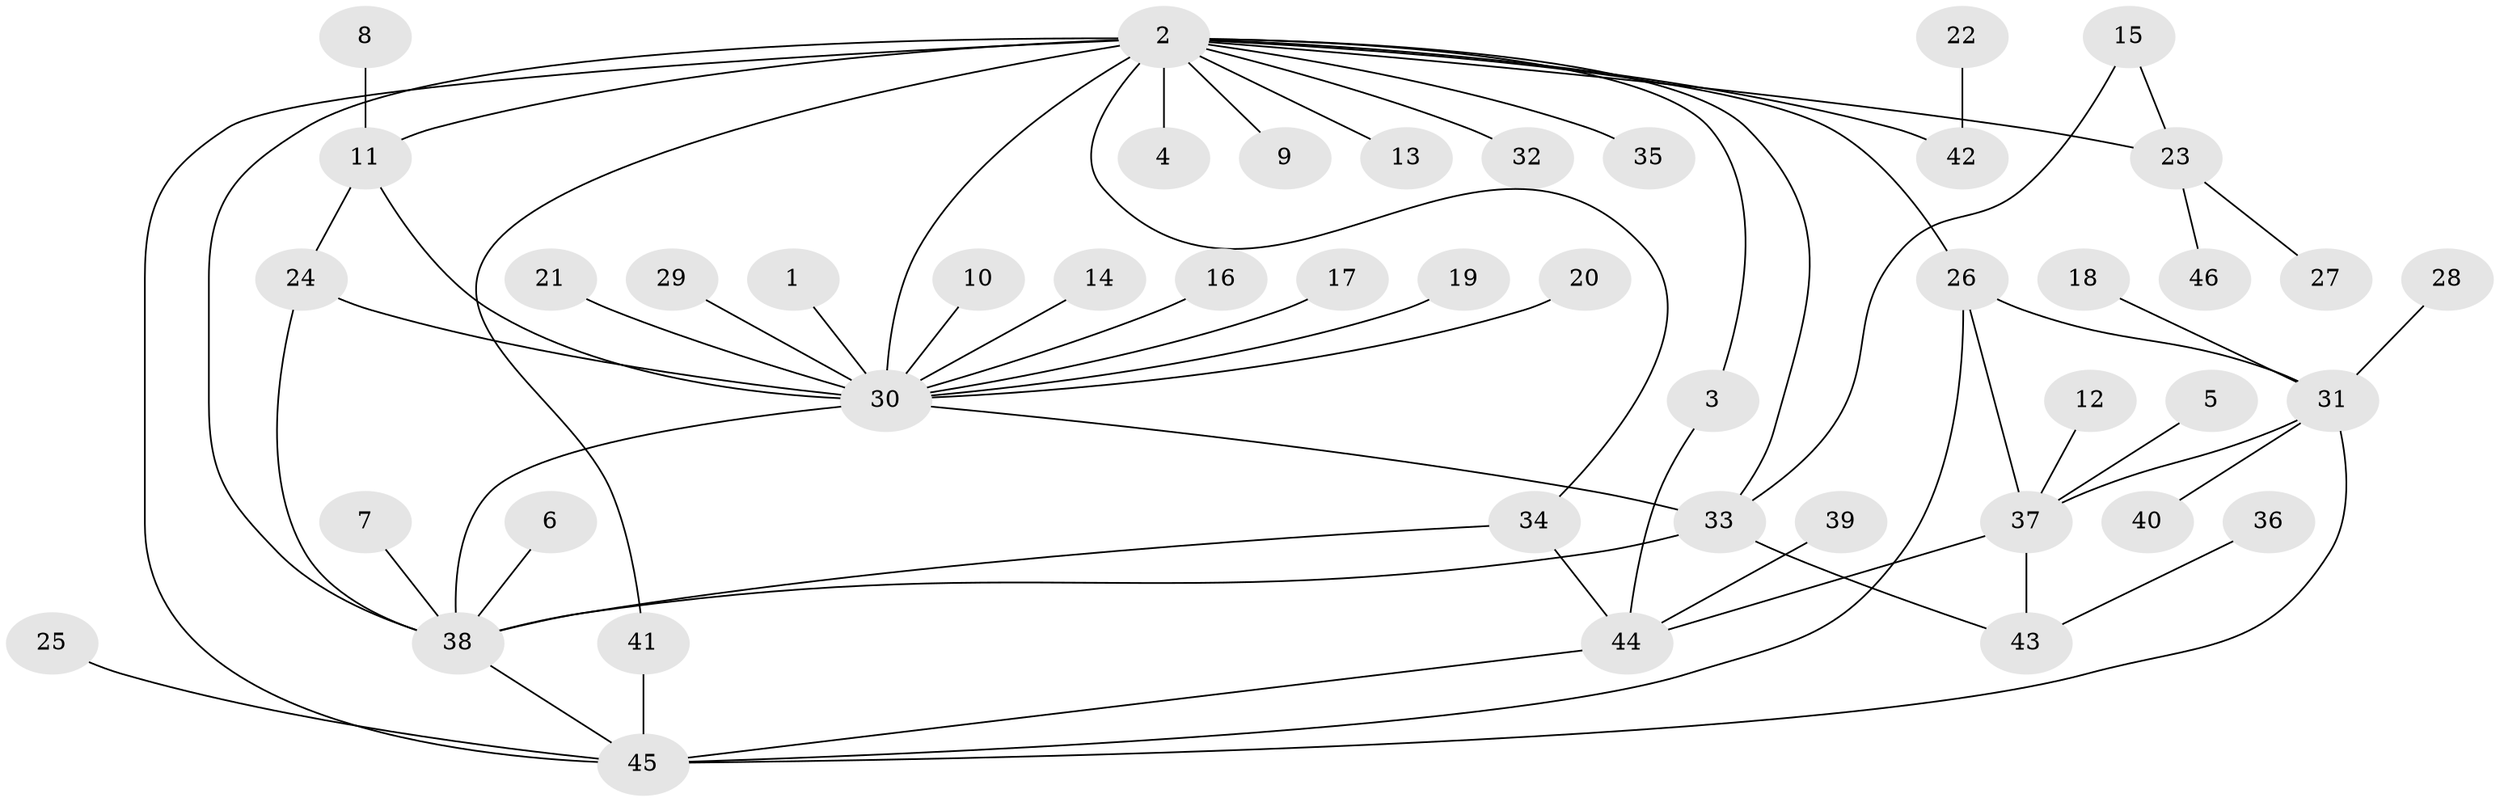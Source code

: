 // original degree distribution, {10: 0.011235955056179775, 12: 0.011235955056179775, 5: 0.0449438202247191, 15: 0.011235955056179775, 1: 0.5280898876404494, 4: 0.07865168539325842, 6: 0.011235955056179775, 2: 0.20224719101123595, 8: 0.011235955056179775, 7: 0.0449438202247191, 3: 0.0449438202247191}
// Generated by graph-tools (version 1.1) at 2025/26/03/09/25 03:26:08]
// undirected, 46 vertices, 62 edges
graph export_dot {
graph [start="1"]
  node [color=gray90,style=filled];
  1;
  2;
  3;
  4;
  5;
  6;
  7;
  8;
  9;
  10;
  11;
  12;
  13;
  14;
  15;
  16;
  17;
  18;
  19;
  20;
  21;
  22;
  23;
  24;
  25;
  26;
  27;
  28;
  29;
  30;
  31;
  32;
  33;
  34;
  35;
  36;
  37;
  38;
  39;
  40;
  41;
  42;
  43;
  44;
  45;
  46;
  1 -- 30 [weight=1.0];
  2 -- 3 [weight=1.0];
  2 -- 4 [weight=1.0];
  2 -- 9 [weight=1.0];
  2 -- 11 [weight=1.0];
  2 -- 13 [weight=1.0];
  2 -- 23 [weight=1.0];
  2 -- 26 [weight=1.0];
  2 -- 30 [weight=2.0];
  2 -- 32 [weight=1.0];
  2 -- 33 [weight=1.0];
  2 -- 34 [weight=1.0];
  2 -- 35 [weight=1.0];
  2 -- 38 [weight=3.0];
  2 -- 41 [weight=1.0];
  2 -- 42 [weight=1.0];
  2 -- 45 [weight=1.0];
  3 -- 44 [weight=1.0];
  5 -- 37 [weight=1.0];
  6 -- 38 [weight=1.0];
  7 -- 38 [weight=1.0];
  8 -- 11 [weight=1.0];
  10 -- 30 [weight=1.0];
  11 -- 24 [weight=1.0];
  11 -- 30 [weight=2.0];
  12 -- 37 [weight=1.0];
  14 -- 30 [weight=1.0];
  15 -- 23 [weight=1.0];
  15 -- 33 [weight=1.0];
  16 -- 30 [weight=1.0];
  17 -- 30 [weight=1.0];
  18 -- 31 [weight=1.0];
  19 -- 30 [weight=1.0];
  20 -- 30 [weight=1.0];
  21 -- 30 [weight=1.0];
  22 -- 42 [weight=1.0];
  23 -- 27 [weight=1.0];
  23 -- 46 [weight=1.0];
  24 -- 30 [weight=2.0];
  24 -- 38 [weight=1.0];
  25 -- 45 [weight=1.0];
  26 -- 31 [weight=1.0];
  26 -- 37 [weight=1.0];
  26 -- 45 [weight=1.0];
  28 -- 31 [weight=1.0];
  29 -- 30 [weight=1.0];
  30 -- 33 [weight=1.0];
  30 -- 38 [weight=1.0];
  31 -- 37 [weight=1.0];
  31 -- 40 [weight=1.0];
  31 -- 45 [weight=1.0];
  33 -- 38 [weight=2.0];
  33 -- 43 [weight=1.0];
  34 -- 38 [weight=1.0];
  34 -- 44 [weight=1.0];
  36 -- 43 [weight=1.0];
  37 -- 43 [weight=1.0];
  37 -- 44 [weight=1.0];
  38 -- 45 [weight=1.0];
  39 -- 44 [weight=1.0];
  41 -- 45 [weight=1.0];
  44 -- 45 [weight=1.0];
}
